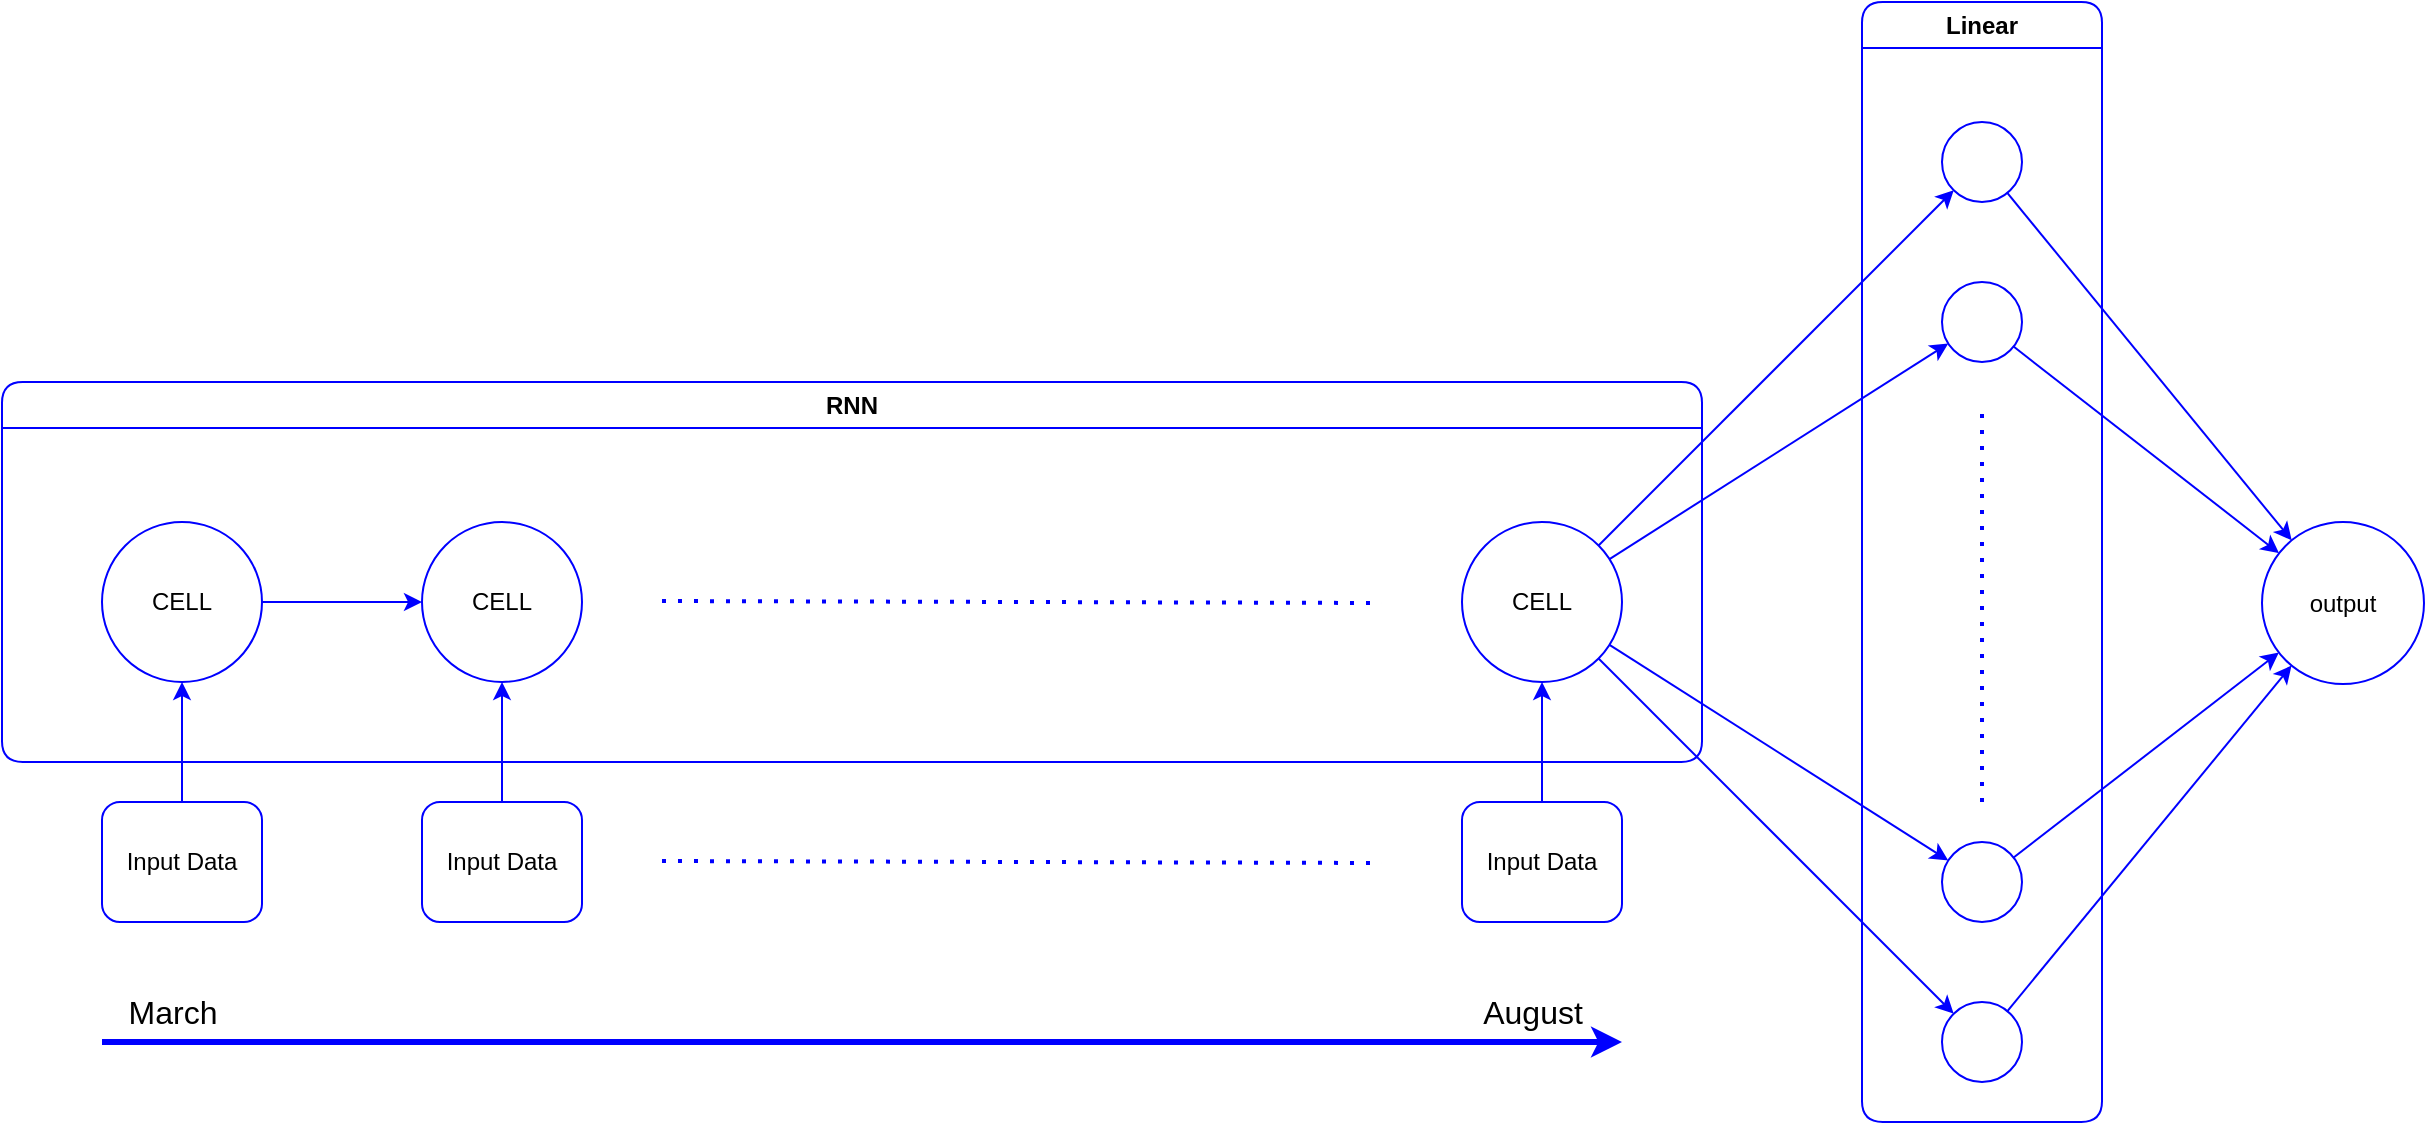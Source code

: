 <mxfile version="27.0.9" pages="4">
  <diagram name="RNN" id="Sj-AfVCmATpeN1ST9yKY">
    <mxGraphModel dx="1426" dy="875" grid="1" gridSize="10" guides="1" tooltips="1" connect="1" arrows="1" fold="1" page="1" pageScale="1" pageWidth="827" pageHeight="1169" math="0" shadow="0">
      <root>
        <mxCell id="0" />
        <mxCell id="1" parent="0" />
        <mxCell id="AekAROX9ymRsv2VLZo-F-1" value="RNN" style="swimlane;whiteSpace=wrap;html=1;labelBackgroundColor=none;rounded=1;strokeColor=#0000FF;" parent="1" vertex="1">
          <mxGeometry x="30" y="250" width="850" height="190" as="geometry" />
        </mxCell>
        <mxCell id="AekAROX9ymRsv2VLZo-F-6" value="" style="edgeStyle=orthogonalEdgeStyle;rounded=1;orthogonalLoop=1;jettySize=auto;html=1;labelBackgroundColor=none;fontColor=default;strokeColor=#0000FF;" parent="AekAROX9ymRsv2VLZo-F-1" source="AekAROX9ymRsv2VLZo-F-2" target="AekAROX9ymRsv2VLZo-F-3" edge="1">
          <mxGeometry relative="1" as="geometry" />
        </mxCell>
        <mxCell id="AekAROX9ymRsv2VLZo-F-2" value="CELL" style="ellipse;whiteSpace=wrap;html=1;labelBackgroundColor=none;rounded=1;strokeColor=#0000FF;" parent="AekAROX9ymRsv2VLZo-F-1" vertex="1">
          <mxGeometry x="50" y="70" width="80" height="80" as="geometry" />
        </mxCell>
        <mxCell id="AekAROX9ymRsv2VLZo-F-3" value="CELL" style="ellipse;whiteSpace=wrap;html=1;labelBackgroundColor=none;rounded=1;strokeColor=#0000FF;" parent="AekAROX9ymRsv2VLZo-F-1" vertex="1">
          <mxGeometry x="210" y="70" width="80" height="80" as="geometry" />
        </mxCell>
        <mxCell id="AekAROX9ymRsv2VLZo-F-7" value="" style="endArrow=none;dashed=1;html=1;dashPattern=1 3;strokeWidth=2;rounded=1;exitX=0.5;exitY=1;exitDx=0;exitDy=0;labelBackgroundColor=none;fontColor=default;strokeColor=#0000FF;" parent="AekAROX9ymRsv2VLZo-F-1" edge="1">
          <mxGeometry width="50" height="50" relative="1" as="geometry">
            <mxPoint x="330" y="109.5" as="sourcePoint" />
            <mxPoint x="690" y="110.5" as="targetPoint" />
          </mxGeometry>
        </mxCell>
        <mxCell id="AekAROX9ymRsv2VLZo-F-8" value="CELL" style="ellipse;whiteSpace=wrap;html=1;aspect=fixed;labelBackgroundColor=none;rounded=1;strokeColor=#0000FF;" parent="AekAROX9ymRsv2VLZo-F-1" vertex="1">
          <mxGeometry x="730" y="70" width="80" height="80" as="geometry" />
        </mxCell>
        <mxCell id="AekAROX9ymRsv2VLZo-F-11" value="Linear" style="swimlane;whiteSpace=wrap;html=1;labelBackgroundColor=none;rounded=1;strokeColor=#0000FF;" parent="1" vertex="1">
          <mxGeometry x="960" y="60" width="120" height="560" as="geometry" />
        </mxCell>
        <mxCell id="AekAROX9ymRsv2VLZo-F-12" value="" style="ellipse;whiteSpace=wrap;html=1;aspect=fixed;labelBackgroundColor=none;rounded=1;strokeColor=#0000FF;" parent="AekAROX9ymRsv2VLZo-F-11" vertex="1">
          <mxGeometry x="40" y="60" width="40" height="40" as="geometry" />
        </mxCell>
        <mxCell id="AekAROX9ymRsv2VLZo-F-14" value="" style="ellipse;whiteSpace=wrap;html=1;aspect=fixed;labelBackgroundColor=none;rounded=1;strokeColor=#0000FF;" parent="AekAROX9ymRsv2VLZo-F-11" vertex="1">
          <mxGeometry x="40" y="140" width="40" height="40" as="geometry" />
        </mxCell>
        <mxCell id="AekAROX9ymRsv2VLZo-F-15" value="" style="ellipse;whiteSpace=wrap;html=1;aspect=fixed;labelBackgroundColor=none;rounded=1;strokeColor=#0000FF;" parent="AekAROX9ymRsv2VLZo-F-11" vertex="1">
          <mxGeometry x="40" y="420" width="40" height="40" as="geometry" />
        </mxCell>
        <mxCell id="AekAROX9ymRsv2VLZo-F-16" value="" style="ellipse;whiteSpace=wrap;html=1;aspect=fixed;labelBackgroundColor=none;rounded=1;strokeColor=#0000FF;" parent="AekAROX9ymRsv2VLZo-F-11" vertex="1">
          <mxGeometry x="40" y="500" width="40" height="40" as="geometry" />
        </mxCell>
        <mxCell id="AekAROX9ymRsv2VLZo-F-13" value="" style="endArrow=classic;html=1;rounded=1;labelBackgroundColor=none;fontColor=default;strokeColor=#0000FF;" parent="1" source="AekAROX9ymRsv2VLZo-F-8" target="AekAROX9ymRsv2VLZo-F-12" edge="1">
          <mxGeometry width="50" height="50" relative="1" as="geometry">
            <mxPoint x="620" y="660" as="sourcePoint" />
            <mxPoint x="670" y="610" as="targetPoint" />
          </mxGeometry>
        </mxCell>
        <mxCell id="AekAROX9ymRsv2VLZo-F-17" value="" style="endArrow=classic;html=1;rounded=1;labelBackgroundColor=none;fontColor=default;strokeColor=#0000FF;" parent="1" source="AekAROX9ymRsv2VLZo-F-8" target="AekAROX9ymRsv2VLZo-F-14" edge="1">
          <mxGeometry width="50" height="50" relative="1" as="geometry">
            <mxPoint x="790" y="560" as="sourcePoint" />
            <mxPoint x="840" y="510" as="targetPoint" />
          </mxGeometry>
        </mxCell>
        <mxCell id="AekAROX9ymRsv2VLZo-F-18" value="" style="endArrow=classic;html=1;rounded=1;labelBackgroundColor=none;fontColor=default;strokeColor=#0000FF;" parent="1" source="AekAROX9ymRsv2VLZo-F-8" target="AekAROX9ymRsv2VLZo-F-15" edge="1">
          <mxGeometry width="50" height="50" relative="1" as="geometry">
            <mxPoint x="910" y="530" as="sourcePoint" />
            <mxPoint x="960" y="480" as="targetPoint" />
          </mxGeometry>
        </mxCell>
        <mxCell id="AekAROX9ymRsv2VLZo-F-19" value="" style="endArrow=classic;html=1;rounded=1;labelBackgroundColor=none;fontColor=default;strokeColor=#0000FF;" parent="1" source="AekAROX9ymRsv2VLZo-F-8" target="AekAROX9ymRsv2VLZo-F-16" edge="1">
          <mxGeometry width="50" height="50" relative="1" as="geometry">
            <mxPoint x="580" y="470" as="sourcePoint" />
            <mxPoint x="630" y="420" as="targetPoint" />
          </mxGeometry>
        </mxCell>
        <mxCell id="AekAROX9ymRsv2VLZo-F-20" value="" style="endArrow=classic;html=1;rounded=1;labelBackgroundColor=none;fontColor=default;strokeColor=#0000FF;" parent="1" source="AekAROX9ymRsv2VLZo-F-12" target="AekAROX9ymRsv2VLZo-F-30" edge="1">
          <mxGeometry width="50" height="50" relative="1" as="geometry">
            <mxPoint x="1150" y="310" as="sourcePoint" />
            <mxPoint x="1230" y="370" as="targetPoint" />
          </mxGeometry>
        </mxCell>
        <mxCell id="AekAROX9ymRsv2VLZo-F-21" value="" style="endArrow=classic;html=1;rounded=1;labelBackgroundColor=none;fontColor=default;strokeColor=#0000FF;" parent="1" source="AekAROX9ymRsv2VLZo-F-14" target="AekAROX9ymRsv2VLZo-F-30" edge="1">
          <mxGeometry width="50" height="50" relative="1" as="geometry">
            <mxPoint x="1130" y="430" as="sourcePoint" />
            <mxPoint x="1190" y="400" as="targetPoint" />
          </mxGeometry>
        </mxCell>
        <mxCell id="AekAROX9ymRsv2VLZo-F-23" value="Input Data" style="rounded=1;whiteSpace=wrap;html=1;labelBackgroundColor=none;strokeColor=#0000FF;" parent="1" vertex="1">
          <mxGeometry x="80" y="460" width="80" height="60" as="geometry" />
        </mxCell>
        <mxCell id="AekAROX9ymRsv2VLZo-F-24" value="" style="endArrow=classic;html=1;rounded=1;labelBackgroundColor=none;fontColor=default;strokeColor=#0000FF;" parent="1" source="AekAROX9ymRsv2VLZo-F-23" target="AekAROX9ymRsv2VLZo-F-2" edge="1">
          <mxGeometry width="50" height="50" relative="1" as="geometry">
            <mxPoint x="310" y="680" as="sourcePoint" />
            <mxPoint x="360" y="630" as="targetPoint" />
          </mxGeometry>
        </mxCell>
        <mxCell id="AekAROX9ymRsv2VLZo-F-25" value="Input Data" style="rounded=1;whiteSpace=wrap;html=1;labelBackgroundColor=none;strokeColor=#0000FF;" parent="1" vertex="1">
          <mxGeometry x="240" y="460" width="80" height="60" as="geometry" />
        </mxCell>
        <mxCell id="AekAROX9ymRsv2VLZo-F-26" value="" style="endArrow=none;dashed=1;html=1;dashPattern=1 3;strokeWidth=2;rounded=1;exitX=0.5;exitY=1;exitDx=0;exitDy=0;labelBackgroundColor=none;fontColor=default;strokeColor=#0000FF;" parent="1" edge="1">
          <mxGeometry width="50" height="50" relative="1" as="geometry">
            <mxPoint x="360" y="489.5" as="sourcePoint" />
            <mxPoint x="720" y="490.5" as="targetPoint" />
          </mxGeometry>
        </mxCell>
        <mxCell id="AekAROX9ymRsv2VLZo-F-27" value="Input Data" style="rounded=1;whiteSpace=wrap;html=1;labelBackgroundColor=none;strokeColor=#0000FF;" parent="1" vertex="1">
          <mxGeometry x="760" y="460" width="80" height="60" as="geometry" />
        </mxCell>
        <mxCell id="AekAROX9ymRsv2VLZo-F-28" value="" style="endArrow=classic;html=1;rounded=1;labelBackgroundColor=none;fontColor=default;strokeColor=#0000FF;" parent="1" source="AekAROX9ymRsv2VLZo-F-27" target="AekAROX9ymRsv2VLZo-F-8" edge="1">
          <mxGeometry width="50" height="50" relative="1" as="geometry">
            <mxPoint x="870" y="680" as="sourcePoint" />
            <mxPoint x="920" y="630" as="targetPoint" />
          </mxGeometry>
        </mxCell>
        <mxCell id="AekAROX9ymRsv2VLZo-F-30" value="output" style="ellipse;whiteSpace=wrap;html=1;aspect=fixed;labelBackgroundColor=none;rounded=1;strokeColor=#0000FF;" parent="1" vertex="1">
          <mxGeometry x="1160" y="320" width="81" height="81" as="geometry" />
        </mxCell>
        <mxCell id="AekAROX9ymRsv2VLZo-F-31" value="" style="endArrow=classic;html=1;rounded=1;labelBackgroundColor=none;fontColor=default;strokeColor=#0000FF;" parent="1" source="AekAROX9ymRsv2VLZo-F-15" target="AekAROX9ymRsv2VLZo-F-30" edge="1">
          <mxGeometry width="50" height="50" relative="1" as="geometry">
            <mxPoint x="1260" y="620" as="sourcePoint" />
            <mxPoint x="1310" y="570" as="targetPoint" />
          </mxGeometry>
        </mxCell>
        <mxCell id="AekAROX9ymRsv2VLZo-F-32" value="" style="endArrow=classic;html=1;rounded=1;labelBackgroundColor=none;fontColor=default;strokeColor=#0000FF;" parent="1" source="AekAROX9ymRsv2VLZo-F-16" target="AekAROX9ymRsv2VLZo-F-30" edge="1">
          <mxGeometry width="50" height="50" relative="1" as="geometry">
            <mxPoint x="1130" y="630" as="sourcePoint" />
            <mxPoint x="1180" y="580" as="targetPoint" />
          </mxGeometry>
        </mxCell>
        <mxCell id="AekAROX9ymRsv2VLZo-F-33" value="" style="endArrow=classic;html=1;rounded=1;labelBackgroundColor=none;fontColor=default;strokeColor=#0000FF;" parent="1" source="AekAROX9ymRsv2VLZo-F-25" target="AekAROX9ymRsv2VLZo-F-3" edge="1">
          <mxGeometry width="50" height="50" relative="1" as="geometry">
            <mxPoint x="580" y="470" as="sourcePoint" />
            <mxPoint x="630" y="420" as="targetPoint" />
          </mxGeometry>
        </mxCell>
        <mxCell id="AekAROX9ymRsv2VLZo-F-34" value="" style="endArrow=none;dashed=1;html=1;dashPattern=1 3;strokeWidth=2;rounded=1;labelBackgroundColor=none;fontColor=default;strokeColor=#0000FF;" parent="1" edge="1">
          <mxGeometry width="50" height="50" relative="1" as="geometry">
            <mxPoint x="1020" y="460" as="sourcePoint" />
            <mxPoint x="1020" y="260" as="targetPoint" />
          </mxGeometry>
        </mxCell>
        <mxCell id="AekAROX9ymRsv2VLZo-F-35" value="" style="endArrow=classic;html=1;rounded=1;strokeWidth=3;labelBackgroundColor=none;fontColor=default;strokeColor=#0000FF;" parent="1" edge="1">
          <mxGeometry width="50" height="50" relative="1" as="geometry">
            <mxPoint x="80" y="580" as="sourcePoint" />
            <mxPoint x="840" y="580" as="targetPoint" />
          </mxGeometry>
        </mxCell>
        <mxCell id="AekAROX9ymRsv2VLZo-F-36" value="&lt;span style=&quot;font-size: 16px;&quot;&gt;March&lt;/span&gt;" style="text;html=1;align=center;verticalAlign=middle;resizable=0;points=[];autosize=1;strokeColor=none;fillColor=none;labelBackgroundColor=none;rounded=1;" parent="1" vertex="1">
          <mxGeometry x="80" y="550" width="70" height="30" as="geometry" />
        </mxCell>
        <mxCell id="AekAROX9ymRsv2VLZo-F-37" value="&lt;font style=&quot;font-size: 16px;&quot;&gt;August&lt;/font&gt;" style="text;html=1;align=center;verticalAlign=middle;resizable=0;points=[];autosize=1;strokeColor=none;fillColor=none;labelBackgroundColor=none;rounded=1;" parent="1" vertex="1">
          <mxGeometry x="760" y="550" width="70" height="30" as="geometry" />
        </mxCell>
      </root>
    </mxGraphModel>
  </diagram>
  <diagram id="WZvgqLEtftJHLQnkqO7h" name="CNNRegressor">
    <mxGraphModel dx="1426" dy="875" grid="1" gridSize="10" guides="1" tooltips="1" connect="1" arrows="1" fold="1" page="1" pageScale="1" pageWidth="827" pageHeight="1169" math="0" shadow="0">
      <root>
        <mxCell id="0" />
        <mxCell id="1" parent="0" />
        <mxCell id="zzWfMpiT_peUd1hukxVl-1" value="CNN" style="rounded=1;whiteSpace=wrap;html=1;labelBackgroundColor=none;strokeColor=#0000FF;" parent="1" vertex="1">
          <mxGeometry x="80" y="440" width="80" height="80" as="geometry" />
        </mxCell>
        <mxCell id="zzWfMpiT_peUd1hukxVl-3" value="Input Image" style="rounded=1;whiteSpace=wrap;html=1;labelBackgroundColor=none;strokeColor=#0000FF;" parent="1" vertex="1">
          <mxGeometry x="80" y="620" width="80" height="60" as="geometry" />
        </mxCell>
        <mxCell id="zzWfMpiT_peUd1hukxVl-4" value="" style="endArrow=classic;html=1;rounded=1;labelBackgroundColor=none;fontColor=default;strokeColor=#0000FF;" parent="1" source="zzWfMpiT_peUd1hukxVl-3" target="zzWfMpiT_peUd1hukxVl-1" edge="1">
          <mxGeometry width="50" height="50" relative="1" as="geometry">
            <mxPoint x="20" y="660" as="sourcePoint" />
            <mxPoint x="70" y="610" as="targetPoint" />
          </mxGeometry>
        </mxCell>
        <mxCell id="F0kuxfTuZH73dVjG3igg-1" value="Linear" style="swimlane;whiteSpace=wrap;html=1;labelBackgroundColor=none;rounded=1;strokeColor=#0000FF;" parent="1" vertex="1">
          <mxGeometry x="290" y="200" width="120" height="560" as="geometry" />
        </mxCell>
        <mxCell id="F0kuxfTuZH73dVjG3igg-2" value="" style="ellipse;whiteSpace=wrap;html=1;aspect=fixed;labelBackgroundColor=none;rounded=1;strokeColor=#0000FF;" parent="F0kuxfTuZH73dVjG3igg-1" vertex="1">
          <mxGeometry x="40" y="60" width="40" height="40" as="geometry" />
        </mxCell>
        <mxCell id="F0kuxfTuZH73dVjG3igg-3" value="" style="ellipse;whiteSpace=wrap;html=1;aspect=fixed;labelBackgroundColor=none;rounded=1;strokeColor=#0000FF;" parent="F0kuxfTuZH73dVjG3igg-1" vertex="1">
          <mxGeometry x="40" y="140" width="40" height="40" as="geometry" />
        </mxCell>
        <mxCell id="F0kuxfTuZH73dVjG3igg-4" value="" style="ellipse;whiteSpace=wrap;html=1;aspect=fixed;labelBackgroundColor=none;rounded=1;strokeColor=#0000FF;" parent="F0kuxfTuZH73dVjG3igg-1" vertex="1">
          <mxGeometry x="40" y="420" width="40" height="40" as="geometry" />
        </mxCell>
        <mxCell id="F0kuxfTuZH73dVjG3igg-5" value="" style="ellipse;whiteSpace=wrap;html=1;aspect=fixed;labelBackgroundColor=none;rounded=1;strokeColor=#0000FF;" parent="F0kuxfTuZH73dVjG3igg-1" vertex="1">
          <mxGeometry x="40" y="500" width="40" height="40" as="geometry" />
        </mxCell>
        <mxCell id="F0kuxfTuZH73dVjG3igg-6" value="" style="endArrow=classic;html=1;rounded=1;labelBackgroundColor=none;fontColor=default;strokeColor=#0000FF;" parent="1" source="F0kuxfTuZH73dVjG3igg-2" target="F0kuxfTuZH73dVjG3igg-8" edge="1">
          <mxGeometry width="50" height="50" relative="1" as="geometry">
            <mxPoint x="480" y="450" as="sourcePoint" />
            <mxPoint x="560" y="510" as="targetPoint" />
          </mxGeometry>
        </mxCell>
        <mxCell id="F0kuxfTuZH73dVjG3igg-7" value="" style="endArrow=classic;html=1;rounded=1;labelBackgroundColor=none;fontColor=default;strokeColor=#0000FF;" parent="1" source="F0kuxfTuZH73dVjG3igg-3" target="F0kuxfTuZH73dVjG3igg-8" edge="1">
          <mxGeometry width="50" height="50" relative="1" as="geometry">
            <mxPoint x="460" y="570" as="sourcePoint" />
            <mxPoint x="520" y="540" as="targetPoint" />
          </mxGeometry>
        </mxCell>
        <mxCell id="F0kuxfTuZH73dVjG3igg-8" value="output" style="ellipse;whiteSpace=wrap;html=1;aspect=fixed;labelBackgroundColor=none;rounded=1;strokeColor=#0000FF;" parent="1" vertex="1">
          <mxGeometry x="480" y="440" width="81" height="81" as="geometry" />
        </mxCell>
        <mxCell id="F0kuxfTuZH73dVjG3igg-9" value="" style="endArrow=classic;html=1;rounded=1;labelBackgroundColor=none;fontColor=default;strokeColor=#0000FF;" parent="1" source="F0kuxfTuZH73dVjG3igg-4" target="F0kuxfTuZH73dVjG3igg-8" edge="1">
          <mxGeometry width="50" height="50" relative="1" as="geometry">
            <mxPoint x="590" y="760" as="sourcePoint" />
            <mxPoint x="640" y="710" as="targetPoint" />
          </mxGeometry>
        </mxCell>
        <mxCell id="F0kuxfTuZH73dVjG3igg-10" value="" style="endArrow=classic;html=1;rounded=1;labelBackgroundColor=none;fontColor=default;strokeColor=#0000FF;" parent="1" source="F0kuxfTuZH73dVjG3igg-5" target="F0kuxfTuZH73dVjG3igg-8" edge="1">
          <mxGeometry width="50" height="50" relative="1" as="geometry">
            <mxPoint x="460" y="770" as="sourcePoint" />
            <mxPoint x="510" y="720" as="targetPoint" />
          </mxGeometry>
        </mxCell>
        <mxCell id="F0kuxfTuZH73dVjG3igg-11" value="" style="endArrow=none;dashed=1;html=1;dashPattern=1 3;strokeWidth=2;rounded=1;labelBackgroundColor=none;fontColor=default;strokeColor=#0000FF;" parent="1" edge="1">
          <mxGeometry width="50" height="50" relative="1" as="geometry">
            <mxPoint x="350" y="600" as="sourcePoint" />
            <mxPoint x="350" y="400" as="targetPoint" />
          </mxGeometry>
        </mxCell>
        <mxCell id="F0kuxfTuZH73dVjG3igg-12" value="" style="endArrow=classic;html=1;rounded=1;labelBackgroundColor=none;fontColor=default;strokeColor=#0000FF;" parent="1" source="zzWfMpiT_peUd1hukxVl-1" target="F0kuxfTuZH73dVjG3igg-2" edge="1">
          <mxGeometry width="50" height="50" relative="1" as="geometry">
            <mxPoint x="110" y="350" as="sourcePoint" />
            <mxPoint x="160" y="300" as="targetPoint" />
          </mxGeometry>
        </mxCell>
        <mxCell id="F0kuxfTuZH73dVjG3igg-13" value="" style="endArrow=classic;html=1;rounded=1;labelBackgroundColor=none;fontColor=default;strokeColor=#0000FF;" parent="1" source="zzWfMpiT_peUd1hukxVl-1" target="F0kuxfTuZH73dVjG3igg-3" edge="1">
          <mxGeometry width="50" height="50" relative="1" as="geometry">
            <mxPoint x="120" y="360" as="sourcePoint" />
            <mxPoint x="170" y="310" as="targetPoint" />
          </mxGeometry>
        </mxCell>
        <mxCell id="F0kuxfTuZH73dVjG3igg-14" value="" style="endArrow=classic;html=1;rounded=1;labelBackgroundColor=none;fontColor=default;strokeColor=#0000FF;" parent="1" source="zzWfMpiT_peUd1hukxVl-1" target="F0kuxfTuZH73dVjG3igg-4" edge="1">
          <mxGeometry width="50" height="50" relative="1" as="geometry">
            <mxPoint x="210" y="570" as="sourcePoint" />
            <mxPoint x="260" y="520" as="targetPoint" />
          </mxGeometry>
        </mxCell>
        <mxCell id="F0kuxfTuZH73dVjG3igg-15" value="" style="endArrow=classic;html=1;rounded=1;labelBackgroundColor=none;fontColor=default;strokeColor=#0000FF;" parent="1" source="zzWfMpiT_peUd1hukxVl-1" target="F0kuxfTuZH73dVjG3igg-5" edge="1">
          <mxGeometry width="50" height="50" relative="1" as="geometry">
            <mxPoint x="190" y="630" as="sourcePoint" />
            <mxPoint x="240" y="580" as="targetPoint" />
          </mxGeometry>
        </mxCell>
      </root>
    </mxGraphModel>
  </diagram>
  <diagram name="MultiCNNGRU" id="PIVVVUb-LmMdida2YQ8e">
    <mxGraphModel dx="1426" dy="875" grid="1" gridSize="10" guides="1" tooltips="1" connect="1" arrows="1" fold="1" page="1" pageScale="1" pageWidth="827" pageHeight="1169" math="0" shadow="0">
      <root>
        <mxCell id="TR_h4j_igll_KEDJ52zW-0" />
        <mxCell id="TR_h4j_igll_KEDJ52zW-1" parent="TR_h4j_igll_KEDJ52zW-0" />
        <mxCell id="TR_h4j_igll_KEDJ52zW-2" value="RNN" style="swimlane;whiteSpace=wrap;html=1;labelBackgroundColor=none;strokeColor=#0000FF;rounded=1;" parent="TR_h4j_igll_KEDJ52zW-1" vertex="1">
          <mxGeometry x="30" y="250" width="850" height="310" as="geometry" />
        </mxCell>
        <mxCell id="TR_h4j_igll_KEDJ52zW-3" value="" style="edgeStyle=orthogonalEdgeStyle;rounded=1;orthogonalLoop=1;jettySize=auto;html=1;labelBackgroundColor=none;fontColor=default;strokeColor=#0000FF;" parent="TR_h4j_igll_KEDJ52zW-2" source="TR_h4j_igll_KEDJ52zW-4" target="TR_h4j_igll_KEDJ52zW-5" edge="1">
          <mxGeometry relative="1" as="geometry" />
        </mxCell>
        <mxCell id="TR_h4j_igll_KEDJ52zW-4" value="GRU" style="ellipse;whiteSpace=wrap;html=1;labelBackgroundColor=none;strokeColor=#0000FF;rounded=1;" parent="TR_h4j_igll_KEDJ52zW-2" vertex="1">
          <mxGeometry x="50" y="70" width="80" height="80" as="geometry" />
        </mxCell>
        <mxCell id="TR_h4j_igll_KEDJ52zW-5" value="GRU" style="ellipse;whiteSpace=wrap;html=1;labelBackgroundColor=none;strokeColor=#0000FF;rounded=1;" parent="TR_h4j_igll_KEDJ52zW-2" vertex="1">
          <mxGeometry x="210" y="70" width="80" height="80" as="geometry" />
        </mxCell>
        <mxCell id="TR_h4j_igll_KEDJ52zW-6" value="" style="endArrow=none;dashed=1;html=1;dashPattern=1 3;strokeWidth=2;rounded=1;exitX=0.5;exitY=1;exitDx=0;exitDy=0;labelBackgroundColor=none;fontColor=default;strokeColor=#0000FF;" parent="TR_h4j_igll_KEDJ52zW-2" edge="1">
          <mxGeometry width="50" height="50" relative="1" as="geometry">
            <mxPoint x="330" y="109.5" as="sourcePoint" />
            <mxPoint x="690" y="110.5" as="targetPoint" />
          </mxGeometry>
        </mxCell>
        <mxCell id="TR_h4j_igll_KEDJ52zW-7" value="GRU" style="ellipse;whiteSpace=wrap;html=1;aspect=fixed;labelBackgroundColor=none;strokeColor=#0000FF;rounded=1;" parent="TR_h4j_igll_KEDJ52zW-2" vertex="1">
          <mxGeometry x="730" y="70" width="80" height="80" as="geometry" />
        </mxCell>
        <mxCell id="tTnDnqmHSB4DEAb0oVE_-2" value="CNN" style="rounded=1;whiteSpace=wrap;html=1;labelBackgroundColor=none;strokeColor=#0000FF;" parent="TR_h4j_igll_KEDJ52zW-2" vertex="1">
          <mxGeometry x="50" y="190" width="80" height="80" as="geometry" />
        </mxCell>
        <mxCell id="tTnDnqmHSB4DEAb0oVE_-3" value="CNN" style="rounded=1;whiteSpace=wrap;html=1;labelBackgroundColor=none;strokeColor=#0000FF;" parent="TR_h4j_igll_KEDJ52zW-2" vertex="1">
          <mxGeometry x="210" y="190" width="80" height="80" as="geometry" />
        </mxCell>
        <mxCell id="tTnDnqmHSB4DEAb0oVE_-4" value="CNN" style="rounded=1;whiteSpace=wrap;html=1;labelBackgroundColor=none;strokeColor=#0000FF;" parent="TR_h4j_igll_KEDJ52zW-2" vertex="1">
          <mxGeometry x="730" y="190" width="80" height="80" as="geometry" />
        </mxCell>
        <mxCell id="tTnDnqmHSB4DEAb0oVE_-8" value="" style="endArrow=classic;html=1;rounded=1;labelBackgroundColor=none;fontColor=default;strokeColor=#0000FF;" parent="TR_h4j_igll_KEDJ52zW-2" source="tTnDnqmHSB4DEAb0oVE_-2" target="TR_h4j_igll_KEDJ52zW-4" edge="1">
          <mxGeometry width="50" height="50" relative="1" as="geometry">
            <mxPoint x="370" y="400" as="sourcePoint" />
            <mxPoint x="420" y="350" as="targetPoint" />
          </mxGeometry>
        </mxCell>
        <mxCell id="tTnDnqmHSB4DEAb0oVE_-9" value="" style="endArrow=classic;html=1;rounded=1;labelBackgroundColor=none;fontColor=default;strokeColor=#0000FF;" parent="TR_h4j_igll_KEDJ52zW-2" source="tTnDnqmHSB4DEAb0oVE_-3" target="TR_h4j_igll_KEDJ52zW-5" edge="1">
          <mxGeometry width="50" height="50" relative="1" as="geometry">
            <mxPoint x="510" y="270" as="sourcePoint" />
            <mxPoint x="560" y="220" as="targetPoint" />
          </mxGeometry>
        </mxCell>
        <mxCell id="tTnDnqmHSB4DEAb0oVE_-10" value="" style="endArrow=classic;html=1;rounded=1;labelBackgroundColor=none;fontColor=default;strokeColor=#0000FF;" parent="TR_h4j_igll_KEDJ52zW-2" source="tTnDnqmHSB4DEAb0oVE_-4" target="TR_h4j_igll_KEDJ52zW-7" edge="1">
          <mxGeometry width="50" height="50" relative="1" as="geometry">
            <mxPoint x="490" y="280" as="sourcePoint" />
            <mxPoint x="540" y="230" as="targetPoint" />
          </mxGeometry>
        </mxCell>
        <mxCell id="tTnDnqmHSB4DEAb0oVE_-13" value="" style="endArrow=none;dashed=1;html=1;dashPattern=1 3;strokeWidth=2;rounded=1;exitX=0.5;exitY=1;exitDx=0;exitDy=0;labelBackgroundColor=none;fontColor=default;strokeColor=#0000FF;" parent="TR_h4j_igll_KEDJ52zW-2" edge="1">
          <mxGeometry width="50" height="50" relative="1" as="geometry">
            <mxPoint x="330" y="229.5" as="sourcePoint" />
            <mxPoint x="690" y="230.5" as="targetPoint" />
          </mxGeometry>
        </mxCell>
        <mxCell id="TR_h4j_igll_KEDJ52zW-8" value="Linear" style="swimlane;whiteSpace=wrap;html=1;labelBackgroundColor=none;strokeColor=#0000FF;rounded=1;" parent="TR_h4j_igll_KEDJ52zW-1" vertex="1">
          <mxGeometry x="960" y="60" width="120" height="560" as="geometry" />
        </mxCell>
        <mxCell id="TR_h4j_igll_KEDJ52zW-9" value="" style="ellipse;whiteSpace=wrap;html=1;aspect=fixed;labelBackgroundColor=none;strokeColor=#0000FF;rounded=1;" parent="TR_h4j_igll_KEDJ52zW-8" vertex="1">
          <mxGeometry x="40" y="60" width="40" height="40" as="geometry" />
        </mxCell>
        <mxCell id="TR_h4j_igll_KEDJ52zW-10" value="" style="ellipse;whiteSpace=wrap;html=1;aspect=fixed;labelBackgroundColor=none;strokeColor=#0000FF;rounded=1;" parent="TR_h4j_igll_KEDJ52zW-8" vertex="1">
          <mxGeometry x="40" y="140" width="40" height="40" as="geometry" />
        </mxCell>
        <mxCell id="TR_h4j_igll_KEDJ52zW-11" value="" style="ellipse;whiteSpace=wrap;html=1;aspect=fixed;labelBackgroundColor=none;strokeColor=#0000FF;rounded=1;" parent="TR_h4j_igll_KEDJ52zW-8" vertex="1">
          <mxGeometry x="40" y="420" width="40" height="40" as="geometry" />
        </mxCell>
        <mxCell id="TR_h4j_igll_KEDJ52zW-12" value="" style="ellipse;whiteSpace=wrap;html=1;aspect=fixed;labelBackgroundColor=none;strokeColor=#0000FF;rounded=1;" parent="TR_h4j_igll_KEDJ52zW-8" vertex="1">
          <mxGeometry x="40" y="500" width="40" height="40" as="geometry" />
        </mxCell>
        <mxCell id="TR_h4j_igll_KEDJ52zW-13" value="" style="endArrow=classic;html=1;rounded=1;labelBackgroundColor=none;fontColor=default;strokeColor=#0000FF;" parent="TR_h4j_igll_KEDJ52zW-1" source="TR_h4j_igll_KEDJ52zW-7" target="TR_h4j_igll_KEDJ52zW-9" edge="1">
          <mxGeometry width="50" height="50" relative="1" as="geometry">
            <mxPoint x="620" y="660" as="sourcePoint" />
            <mxPoint x="670" y="610" as="targetPoint" />
          </mxGeometry>
        </mxCell>
        <mxCell id="TR_h4j_igll_KEDJ52zW-14" value="" style="endArrow=classic;html=1;rounded=1;labelBackgroundColor=none;fontColor=default;strokeColor=#0000FF;" parent="TR_h4j_igll_KEDJ52zW-1" source="TR_h4j_igll_KEDJ52zW-7" target="TR_h4j_igll_KEDJ52zW-10" edge="1">
          <mxGeometry width="50" height="50" relative="1" as="geometry">
            <mxPoint x="790" y="560" as="sourcePoint" />
            <mxPoint x="840" y="510" as="targetPoint" />
          </mxGeometry>
        </mxCell>
        <mxCell id="TR_h4j_igll_KEDJ52zW-15" value="" style="endArrow=classic;html=1;rounded=1;labelBackgroundColor=none;fontColor=default;strokeColor=#0000FF;" parent="TR_h4j_igll_KEDJ52zW-1" source="TR_h4j_igll_KEDJ52zW-7" target="TR_h4j_igll_KEDJ52zW-11" edge="1">
          <mxGeometry width="50" height="50" relative="1" as="geometry">
            <mxPoint x="910" y="530" as="sourcePoint" />
            <mxPoint x="960" y="480" as="targetPoint" />
          </mxGeometry>
        </mxCell>
        <mxCell id="TR_h4j_igll_KEDJ52zW-16" value="" style="endArrow=classic;html=1;rounded=1;labelBackgroundColor=none;fontColor=default;strokeColor=#0000FF;" parent="TR_h4j_igll_KEDJ52zW-1" source="TR_h4j_igll_KEDJ52zW-7" target="TR_h4j_igll_KEDJ52zW-12" edge="1">
          <mxGeometry width="50" height="50" relative="1" as="geometry">
            <mxPoint x="580" y="470" as="sourcePoint" />
            <mxPoint x="630" y="420" as="targetPoint" />
          </mxGeometry>
        </mxCell>
        <mxCell id="TR_h4j_igll_KEDJ52zW-17" value="" style="endArrow=classic;html=1;rounded=1;labelBackgroundColor=none;fontColor=default;strokeColor=#0000FF;" parent="TR_h4j_igll_KEDJ52zW-1" source="TR_h4j_igll_KEDJ52zW-9" target="TR_h4j_igll_KEDJ52zW-25" edge="1">
          <mxGeometry width="50" height="50" relative="1" as="geometry">
            <mxPoint x="1150" y="310" as="sourcePoint" />
            <mxPoint x="1230" y="370" as="targetPoint" />
          </mxGeometry>
        </mxCell>
        <mxCell id="TR_h4j_igll_KEDJ52zW-18" value="" style="endArrow=classic;html=1;rounded=1;labelBackgroundColor=none;fontColor=default;strokeColor=#0000FF;" parent="TR_h4j_igll_KEDJ52zW-1" source="TR_h4j_igll_KEDJ52zW-10" target="TR_h4j_igll_KEDJ52zW-25" edge="1">
          <mxGeometry width="50" height="50" relative="1" as="geometry">
            <mxPoint x="1130" y="430" as="sourcePoint" />
            <mxPoint x="1190" y="400" as="targetPoint" />
          </mxGeometry>
        </mxCell>
        <mxCell id="TR_h4j_igll_KEDJ52zW-19" value="Input Image" style="rounded=1;whiteSpace=wrap;html=1;labelBackgroundColor=none;strokeColor=#0000FF;" parent="TR_h4j_igll_KEDJ52zW-1" vertex="1">
          <mxGeometry x="80" y="580" width="80" height="60" as="geometry" />
        </mxCell>
        <mxCell id="TR_h4j_igll_KEDJ52zW-21" value="Input Image" style="rounded=1;whiteSpace=wrap;html=1;labelBackgroundColor=none;strokeColor=#0000FF;" parent="TR_h4j_igll_KEDJ52zW-1" vertex="1">
          <mxGeometry x="240" y="580" width="80" height="60" as="geometry" />
        </mxCell>
        <mxCell id="TR_h4j_igll_KEDJ52zW-22" value="" style="endArrow=none;dashed=1;html=1;dashPattern=1 3;strokeWidth=2;rounded=1;exitX=0.5;exitY=1;exitDx=0;exitDy=0;labelBackgroundColor=none;fontColor=default;strokeColor=#0000FF;" parent="TR_h4j_igll_KEDJ52zW-1" edge="1">
          <mxGeometry width="50" height="50" relative="1" as="geometry">
            <mxPoint x="360" y="609.5" as="sourcePoint" />
            <mxPoint x="720" y="610.5" as="targetPoint" />
          </mxGeometry>
        </mxCell>
        <mxCell id="TR_h4j_igll_KEDJ52zW-23" value="Input Image" style="rounded=1;whiteSpace=wrap;html=1;labelBackgroundColor=none;strokeColor=#0000FF;" parent="TR_h4j_igll_KEDJ52zW-1" vertex="1">
          <mxGeometry x="760" y="580" width="80" height="60" as="geometry" />
        </mxCell>
        <mxCell id="TR_h4j_igll_KEDJ52zW-25" value="output" style="ellipse;whiteSpace=wrap;html=1;aspect=fixed;labelBackgroundColor=none;strokeColor=#0000FF;rounded=1;" parent="TR_h4j_igll_KEDJ52zW-1" vertex="1">
          <mxGeometry x="1160" y="320" width="81" height="81" as="geometry" />
        </mxCell>
        <mxCell id="TR_h4j_igll_KEDJ52zW-26" value="" style="endArrow=classic;html=1;rounded=1;labelBackgroundColor=none;fontColor=default;strokeColor=#0000FF;" parent="TR_h4j_igll_KEDJ52zW-1" source="TR_h4j_igll_KEDJ52zW-11" target="TR_h4j_igll_KEDJ52zW-25" edge="1">
          <mxGeometry width="50" height="50" relative="1" as="geometry">
            <mxPoint x="1260" y="620" as="sourcePoint" />
            <mxPoint x="1310" y="570" as="targetPoint" />
          </mxGeometry>
        </mxCell>
        <mxCell id="TR_h4j_igll_KEDJ52zW-27" value="" style="endArrow=classic;html=1;rounded=1;labelBackgroundColor=none;fontColor=default;strokeColor=#0000FF;" parent="TR_h4j_igll_KEDJ52zW-1" source="TR_h4j_igll_KEDJ52zW-12" target="TR_h4j_igll_KEDJ52zW-25" edge="1">
          <mxGeometry width="50" height="50" relative="1" as="geometry">
            <mxPoint x="1130" y="630" as="sourcePoint" />
            <mxPoint x="1180" y="580" as="targetPoint" />
          </mxGeometry>
        </mxCell>
        <mxCell id="TR_h4j_igll_KEDJ52zW-29" value="" style="endArrow=none;dashed=1;html=1;dashPattern=1 3;strokeWidth=2;rounded=1;labelBackgroundColor=none;fontColor=default;strokeColor=#0000FF;" parent="TR_h4j_igll_KEDJ52zW-1" edge="1">
          <mxGeometry width="50" height="50" relative="1" as="geometry">
            <mxPoint x="1020" y="460" as="sourcePoint" />
            <mxPoint x="1020" y="260" as="targetPoint" />
          </mxGeometry>
        </mxCell>
        <mxCell id="TR_h4j_igll_KEDJ52zW-30" value="" style="endArrow=classic;html=1;rounded=1;strokeWidth=3;labelBackgroundColor=none;fontColor=default;strokeColor=#0000FF;" parent="TR_h4j_igll_KEDJ52zW-1" edge="1">
          <mxGeometry width="50" height="50" relative="1" as="geometry">
            <mxPoint x="80" y="700" as="sourcePoint" />
            <mxPoint x="840" y="700" as="targetPoint" />
          </mxGeometry>
        </mxCell>
        <mxCell id="TR_h4j_igll_KEDJ52zW-31" value="&lt;font style=&quot;font-size: 16px;&quot;&gt;March&lt;/font&gt;" style="text;html=1;align=center;verticalAlign=middle;resizable=0;points=[];autosize=1;strokeColor=none;fillColor=none;labelBackgroundColor=none;rounded=1;" parent="TR_h4j_igll_KEDJ52zW-1" vertex="1">
          <mxGeometry x="80" y="670" width="70" height="30" as="geometry" />
        </mxCell>
        <mxCell id="TR_h4j_igll_KEDJ52zW-32" value="&lt;font style=&quot;font-size: 16px;&quot;&gt;August&lt;/font&gt;" style="text;html=1;align=center;verticalAlign=middle;resizable=0;points=[];autosize=1;strokeColor=none;fillColor=none;labelBackgroundColor=none;rounded=1;" parent="TR_h4j_igll_KEDJ52zW-1" vertex="1">
          <mxGeometry x="760" y="670" width="70" height="30" as="geometry" />
        </mxCell>
        <mxCell id="tTnDnqmHSB4DEAb0oVE_-5" value="" style="endArrow=classic;html=1;rounded=1;labelBackgroundColor=none;fontColor=default;strokeColor=#0000FF;" parent="TR_h4j_igll_KEDJ52zW-1" source="TR_h4j_igll_KEDJ52zW-19" target="tTnDnqmHSB4DEAb0oVE_-2" edge="1">
          <mxGeometry width="50" height="50" relative="1" as="geometry">
            <mxPoint x="20" y="660" as="sourcePoint" />
            <mxPoint x="70" y="610" as="targetPoint" />
          </mxGeometry>
        </mxCell>
        <mxCell id="tTnDnqmHSB4DEAb0oVE_-6" value="" style="endArrow=classic;html=1;rounded=1;labelBackgroundColor=none;fontColor=default;strokeColor=#0000FF;" parent="TR_h4j_igll_KEDJ52zW-1" source="TR_h4j_igll_KEDJ52zW-21" target="tTnDnqmHSB4DEAb0oVE_-3" edge="1">
          <mxGeometry width="50" height="50" relative="1" as="geometry">
            <mxPoint x="300" y="900" as="sourcePoint" />
            <mxPoint x="350" y="850" as="targetPoint" />
          </mxGeometry>
        </mxCell>
        <mxCell id="tTnDnqmHSB4DEAb0oVE_-7" value="" style="endArrow=classic;html=1;rounded=1;labelBackgroundColor=none;fontColor=default;strokeColor=#0000FF;" parent="TR_h4j_igll_KEDJ52zW-1" source="TR_h4j_igll_KEDJ52zW-23" target="tTnDnqmHSB4DEAb0oVE_-4" edge="1">
          <mxGeometry width="50" height="50" relative="1" as="geometry">
            <mxPoint x="600" y="840" as="sourcePoint" />
            <mxPoint x="650" y="790" as="targetPoint" />
          </mxGeometry>
        </mxCell>
      </root>
    </mxGraphModel>
  </diagram>
  <diagram name="MultiModal" id="rms-AX0IhPHDSO0VPLuI">
    <mxGraphModel dx="1426" dy="875" grid="1" gridSize="10" guides="1" tooltips="1" connect="1" arrows="1" fold="1" page="1" pageScale="1" pageWidth="827" pageHeight="1169" math="0" shadow="0">
      <root>
        <mxCell id="VSYe6JShFSjt_LBTZ5Zj-0" />
        <mxCell id="VSYe6JShFSjt_LBTZ5Zj-1" parent="VSYe6JShFSjt_LBTZ5Zj-0" />
        <mxCell id="a_Je7ZeLh06Acm6Z6uNy-0" value="RNN" style="swimlane;whiteSpace=wrap;html=1;labelBackgroundColor=none;strokeColor=#0000FF;rounded=1;" parent="VSYe6JShFSjt_LBTZ5Zj-1" vertex="1">
          <mxGeometry x="120" y="950" width="850" height="310" as="geometry" />
        </mxCell>
        <mxCell id="a_Je7ZeLh06Acm6Z6uNy-1" value="" style="edgeStyle=orthogonalEdgeStyle;rounded=1;orthogonalLoop=1;jettySize=auto;html=1;labelBackgroundColor=none;fontColor=default;strokeColor=#0000FF;" parent="a_Je7ZeLh06Acm6Z6uNy-0" source="a_Je7ZeLh06Acm6Z6uNy-2" target="a_Je7ZeLh06Acm6Z6uNy-3" edge="1">
          <mxGeometry relative="1" as="geometry" />
        </mxCell>
        <mxCell id="a_Je7ZeLh06Acm6Z6uNy-2" value="GRU" style="ellipse;whiteSpace=wrap;html=1;labelBackgroundColor=none;strokeColor=#0000FF;rounded=1;" parent="a_Je7ZeLh06Acm6Z6uNy-0" vertex="1">
          <mxGeometry x="50" y="70" width="80" height="80" as="geometry" />
        </mxCell>
        <mxCell id="a_Je7ZeLh06Acm6Z6uNy-3" value="GRU" style="ellipse;whiteSpace=wrap;html=1;labelBackgroundColor=none;strokeColor=#0000FF;rounded=1;" parent="a_Je7ZeLh06Acm6Z6uNy-0" vertex="1">
          <mxGeometry x="210" y="70" width="80" height="80" as="geometry" />
        </mxCell>
        <mxCell id="a_Je7ZeLh06Acm6Z6uNy-4" value="" style="endArrow=none;dashed=1;html=1;dashPattern=1 3;strokeWidth=2;rounded=1;exitX=0.5;exitY=1;exitDx=0;exitDy=0;labelBackgroundColor=none;fontColor=default;strokeColor=#0000FF;" parent="a_Je7ZeLh06Acm6Z6uNy-0" edge="1">
          <mxGeometry width="50" height="50" relative="1" as="geometry">
            <mxPoint x="330" y="109.5" as="sourcePoint" />
            <mxPoint x="690" y="110.5" as="targetPoint" />
          </mxGeometry>
        </mxCell>
        <mxCell id="a_Je7ZeLh06Acm6Z6uNy-5" value="GRU" style="ellipse;whiteSpace=wrap;html=1;aspect=fixed;labelBackgroundColor=none;strokeColor=#0000FF;rounded=1;" parent="a_Je7ZeLh06Acm6Z6uNy-0" vertex="1">
          <mxGeometry x="730" y="70" width="80" height="80" as="geometry" />
        </mxCell>
        <mxCell id="s4TQmc01jS7_WHApl-px-28" value="concate" style="rounded=1;whiteSpace=wrap;html=1;labelBackgroundColor=none;strokeColor=#0000FF;" parent="a_Je7ZeLh06Acm6Z6uNy-0" vertex="1">
          <mxGeometry x="50" y="200" width="80" height="60" as="geometry" />
        </mxCell>
        <mxCell id="s4TQmc01jS7_WHApl-px-29" value="concate" style="rounded=1;whiteSpace=wrap;html=1;labelBackgroundColor=none;strokeColor=#0000FF;" parent="a_Je7ZeLh06Acm6Z6uNy-0" vertex="1">
          <mxGeometry x="210" y="200" width="80" height="60" as="geometry" />
        </mxCell>
        <mxCell id="s4TQmc01jS7_WHApl-px-30" value="concate" style="rounded=1;whiteSpace=wrap;html=1;labelBackgroundColor=none;strokeColor=#0000FF;" parent="a_Je7ZeLh06Acm6Z6uNy-0" vertex="1">
          <mxGeometry x="730" y="200" width="80" height="60" as="geometry" />
        </mxCell>
        <mxCell id="vNY7qpKXiFx5lgG7tEEq-4" value="" style="endArrow=classic;html=1;rounded=1;labelBackgroundColor=none;fontColor=default;strokeColor=#0000FF;" parent="a_Je7ZeLh06Acm6Z6uNy-0" source="s4TQmc01jS7_WHApl-px-30" target="a_Je7ZeLh06Acm6Z6uNy-5" edge="1">
          <mxGeometry width="50" height="50" relative="1" as="geometry">
            <mxPoint x="680" y="250" as="sourcePoint" />
            <mxPoint x="680" y="150" as="targetPoint" />
          </mxGeometry>
        </mxCell>
        <mxCell id="vNY7qpKXiFx5lgG7tEEq-5" value="" style="endArrow=classic;html=1;rounded=1;labelBackgroundColor=none;fontColor=default;strokeColor=#0000FF;" parent="a_Je7ZeLh06Acm6Z6uNy-0" source="s4TQmc01jS7_WHApl-px-29" target="a_Je7ZeLh06Acm6Z6uNy-3" edge="1">
          <mxGeometry width="50" height="50" relative="1" as="geometry">
            <mxPoint x="450" y="350" as="sourcePoint" />
            <mxPoint x="450" y="250" as="targetPoint" />
          </mxGeometry>
        </mxCell>
        <mxCell id="vNY7qpKXiFx5lgG7tEEq-6" value="" style="endArrow=classic;html=1;rounded=1;labelBackgroundColor=none;fontColor=default;strokeColor=#0000FF;" parent="a_Je7ZeLh06Acm6Z6uNy-0" source="s4TQmc01jS7_WHApl-px-28" target="a_Je7ZeLh06Acm6Z6uNy-2" edge="1">
          <mxGeometry width="50" height="50" relative="1" as="geometry">
            <mxPoint x="220" y="340" as="sourcePoint" />
            <mxPoint x="220" y="240" as="targetPoint" />
          </mxGeometry>
        </mxCell>
        <mxCell id="a_Je7ZeLh06Acm6Z6uNy-13" value="Linear" style="swimlane;whiteSpace=wrap;html=1;labelBackgroundColor=none;strokeColor=#0000FF;rounded=1;" parent="VSYe6JShFSjt_LBTZ5Zj-1" vertex="1">
          <mxGeometry x="1050" y="760" width="120" height="560" as="geometry" />
        </mxCell>
        <mxCell id="a_Je7ZeLh06Acm6Z6uNy-14" value="" style="ellipse;whiteSpace=wrap;html=1;aspect=fixed;labelBackgroundColor=none;strokeColor=#0000FF;rounded=1;" parent="a_Je7ZeLh06Acm6Z6uNy-13" vertex="1">
          <mxGeometry x="40" y="60" width="40" height="40" as="geometry" />
        </mxCell>
        <mxCell id="a_Je7ZeLh06Acm6Z6uNy-15" value="" style="ellipse;whiteSpace=wrap;html=1;aspect=fixed;labelBackgroundColor=none;strokeColor=#0000FF;rounded=1;" parent="a_Je7ZeLh06Acm6Z6uNy-13" vertex="1">
          <mxGeometry x="40" y="140" width="40" height="40" as="geometry" />
        </mxCell>
        <mxCell id="a_Je7ZeLh06Acm6Z6uNy-16" value="" style="ellipse;whiteSpace=wrap;html=1;aspect=fixed;labelBackgroundColor=none;strokeColor=#0000FF;rounded=1;" parent="a_Je7ZeLh06Acm6Z6uNy-13" vertex="1">
          <mxGeometry x="40" y="420" width="40" height="40" as="geometry" />
        </mxCell>
        <mxCell id="a_Je7ZeLh06Acm6Z6uNy-17" value="" style="ellipse;whiteSpace=wrap;html=1;aspect=fixed;labelBackgroundColor=none;strokeColor=#0000FF;rounded=1;" parent="a_Je7ZeLh06Acm6Z6uNy-13" vertex="1">
          <mxGeometry x="40" y="500" width="40" height="40" as="geometry" />
        </mxCell>
        <mxCell id="a_Je7ZeLh06Acm6Z6uNy-18" value="" style="endArrow=classic;html=1;rounded=1;labelBackgroundColor=none;fontColor=default;strokeColor=#0000FF;" parent="VSYe6JShFSjt_LBTZ5Zj-1" source="a_Je7ZeLh06Acm6Z6uNy-5" target="a_Je7ZeLh06Acm6Z6uNy-14" edge="1">
          <mxGeometry width="50" height="50" relative="1" as="geometry">
            <mxPoint x="710" y="1360" as="sourcePoint" />
            <mxPoint x="760" y="1310" as="targetPoint" />
          </mxGeometry>
        </mxCell>
        <mxCell id="a_Je7ZeLh06Acm6Z6uNy-19" value="" style="endArrow=classic;html=1;rounded=1;labelBackgroundColor=none;fontColor=default;strokeColor=#0000FF;" parent="VSYe6JShFSjt_LBTZ5Zj-1" source="a_Je7ZeLh06Acm6Z6uNy-5" target="a_Je7ZeLh06Acm6Z6uNy-15" edge="1">
          <mxGeometry width="50" height="50" relative="1" as="geometry">
            <mxPoint x="880" y="1260" as="sourcePoint" />
            <mxPoint x="930" y="1210" as="targetPoint" />
          </mxGeometry>
        </mxCell>
        <mxCell id="a_Je7ZeLh06Acm6Z6uNy-20" value="" style="endArrow=classic;html=1;rounded=1;labelBackgroundColor=none;fontColor=default;strokeColor=#0000FF;" parent="VSYe6JShFSjt_LBTZ5Zj-1" source="a_Je7ZeLh06Acm6Z6uNy-5" target="a_Je7ZeLh06Acm6Z6uNy-16" edge="1">
          <mxGeometry width="50" height="50" relative="1" as="geometry">
            <mxPoint x="1000" y="1230" as="sourcePoint" />
            <mxPoint x="1050" y="1180" as="targetPoint" />
          </mxGeometry>
        </mxCell>
        <mxCell id="a_Je7ZeLh06Acm6Z6uNy-21" value="" style="endArrow=classic;html=1;rounded=1;labelBackgroundColor=none;fontColor=default;strokeColor=#0000FF;" parent="VSYe6JShFSjt_LBTZ5Zj-1" source="a_Je7ZeLh06Acm6Z6uNy-5" target="a_Je7ZeLh06Acm6Z6uNy-17" edge="1">
          <mxGeometry width="50" height="50" relative="1" as="geometry">
            <mxPoint x="670" y="1170" as="sourcePoint" />
            <mxPoint x="720" y="1120" as="targetPoint" />
          </mxGeometry>
        </mxCell>
        <mxCell id="a_Je7ZeLh06Acm6Z6uNy-22" value="" style="endArrow=classic;html=1;rounded=1;labelBackgroundColor=none;fontColor=default;strokeColor=#0000FF;" parent="VSYe6JShFSjt_LBTZ5Zj-1" source="a_Je7ZeLh06Acm6Z6uNy-14" target="a_Je7ZeLh06Acm6Z6uNy-28" edge="1">
          <mxGeometry width="50" height="50" relative="1" as="geometry">
            <mxPoint x="1240" y="1010" as="sourcePoint" />
            <mxPoint x="1320" y="1070" as="targetPoint" />
          </mxGeometry>
        </mxCell>
        <mxCell id="a_Je7ZeLh06Acm6Z6uNy-23" value="" style="endArrow=classic;html=1;rounded=1;labelBackgroundColor=none;fontColor=default;strokeColor=#0000FF;" parent="VSYe6JShFSjt_LBTZ5Zj-1" source="a_Je7ZeLh06Acm6Z6uNy-15" target="a_Je7ZeLh06Acm6Z6uNy-28" edge="1">
          <mxGeometry width="50" height="50" relative="1" as="geometry">
            <mxPoint x="1220" y="1130" as="sourcePoint" />
            <mxPoint x="1280" y="1100" as="targetPoint" />
          </mxGeometry>
        </mxCell>
        <mxCell id="a_Je7ZeLh06Acm6Z6uNy-28" value="output" style="ellipse;whiteSpace=wrap;html=1;aspect=fixed;labelBackgroundColor=none;strokeColor=#0000FF;rounded=1;" parent="VSYe6JShFSjt_LBTZ5Zj-1" vertex="1">
          <mxGeometry x="1250" y="1020" width="81" height="81" as="geometry" />
        </mxCell>
        <mxCell id="a_Je7ZeLh06Acm6Z6uNy-29" value="" style="endArrow=classic;html=1;rounded=1;labelBackgroundColor=none;fontColor=default;strokeColor=#0000FF;" parent="VSYe6JShFSjt_LBTZ5Zj-1" source="a_Je7ZeLh06Acm6Z6uNy-16" target="a_Je7ZeLh06Acm6Z6uNy-28" edge="1">
          <mxGeometry width="50" height="50" relative="1" as="geometry">
            <mxPoint x="1350" y="1320" as="sourcePoint" />
            <mxPoint x="1400" y="1270" as="targetPoint" />
          </mxGeometry>
        </mxCell>
        <mxCell id="a_Je7ZeLh06Acm6Z6uNy-30" value="" style="endArrow=classic;html=1;rounded=1;labelBackgroundColor=none;fontColor=default;strokeColor=#0000FF;" parent="VSYe6JShFSjt_LBTZ5Zj-1" source="a_Je7ZeLh06Acm6Z6uNy-17" target="a_Je7ZeLh06Acm6Z6uNy-28" edge="1">
          <mxGeometry width="50" height="50" relative="1" as="geometry">
            <mxPoint x="1220" y="1330" as="sourcePoint" />
            <mxPoint x="1270" y="1280" as="targetPoint" />
          </mxGeometry>
        </mxCell>
        <mxCell id="a_Je7ZeLh06Acm6Z6uNy-31" value="" style="endArrow=none;dashed=1;html=1;dashPattern=1 3;strokeWidth=2;rounded=1;labelBackgroundColor=none;fontColor=default;strokeColor=#0000FF;" parent="VSYe6JShFSjt_LBTZ5Zj-1" edge="1">
          <mxGeometry width="50" height="50" relative="1" as="geometry">
            <mxPoint x="1110" y="1160" as="sourcePoint" />
            <mxPoint x="1110" y="960" as="targetPoint" />
          </mxGeometry>
        </mxCell>
        <mxCell id="a_Je7ZeLh06Acm6Z6uNy-6" value="CNN" style="rounded=1;whiteSpace=wrap;html=1;labelBackgroundColor=none;strokeColor=#0000FF;" parent="VSYe6JShFSjt_LBTZ5Zj-1" vertex="1">
          <mxGeometry x="170" y="1280" width="80" height="80" as="geometry" />
        </mxCell>
        <mxCell id="a_Je7ZeLh06Acm6Z6uNy-7" value="CNN" style="rounded=1;whiteSpace=wrap;html=1;labelBackgroundColor=none;strokeColor=#0000FF;" parent="VSYe6JShFSjt_LBTZ5Zj-1" vertex="1">
          <mxGeometry x="330" y="1280" width="80" height="80" as="geometry" />
        </mxCell>
        <mxCell id="a_Je7ZeLh06Acm6Z6uNy-8" value="CNN" style="rounded=1;whiteSpace=wrap;html=1;labelBackgroundColor=none;strokeColor=#0000FF;" parent="VSYe6JShFSjt_LBTZ5Zj-1" vertex="1">
          <mxGeometry x="850" y="1280" width="80" height="80" as="geometry" />
        </mxCell>
        <mxCell id="a_Je7ZeLh06Acm6Z6uNy-12" value="" style="endArrow=none;dashed=1;html=1;dashPattern=1 3;strokeWidth=2;rounded=1;exitX=0.5;exitY=1;exitDx=0;exitDy=0;labelBackgroundColor=none;fontColor=default;strokeColor=#0000FF;" parent="VSYe6JShFSjt_LBTZ5Zj-1" edge="1">
          <mxGeometry width="50" height="50" relative="1" as="geometry">
            <mxPoint x="450" y="1319.5" as="sourcePoint" />
            <mxPoint x="810" y="1320.5" as="targetPoint" />
          </mxGeometry>
        </mxCell>
        <mxCell id="a_Je7ZeLh06Acm6Z6uNy-9" value="" style="endArrow=classic;html=1;rounded=1;labelBackgroundColor=none;fontColor=default;strokeColor=#0000FF;" parent="VSYe6JShFSjt_LBTZ5Zj-1" source="a_Je7ZeLh06Acm6Z6uNy-6" target="s4TQmc01jS7_WHApl-px-28" edge="1">
          <mxGeometry width="50" height="50" relative="1" as="geometry">
            <mxPoint x="490" y="1350" as="sourcePoint" />
            <mxPoint x="210" y="1220" as="targetPoint" />
          </mxGeometry>
        </mxCell>
        <mxCell id="a_Je7ZeLh06Acm6Z6uNy-24" value="Input Image" style="rounded=1;whiteSpace=wrap;html=1;labelBackgroundColor=none;strokeColor=#0000FF;" parent="VSYe6JShFSjt_LBTZ5Zj-1" vertex="1">
          <mxGeometry x="170" y="1400" width="80" height="60" as="geometry" />
        </mxCell>
        <mxCell id="a_Je7ZeLh06Acm6Z6uNy-10" value="" style="endArrow=classic;html=1;rounded=1;labelBackgroundColor=none;fontColor=default;strokeColor=#0000FF;" parent="VSYe6JShFSjt_LBTZ5Zj-1" source="a_Je7ZeLh06Acm6Z6uNy-7" target="s4TQmc01jS7_WHApl-px-29" edge="1">
          <mxGeometry width="50" height="50" relative="1" as="geometry">
            <mxPoint x="630" y="1220" as="sourcePoint" />
            <mxPoint x="370" y="1220" as="targetPoint" />
          </mxGeometry>
        </mxCell>
        <mxCell id="a_Je7ZeLh06Acm6Z6uNy-25" value="Input Image" style="rounded=1;whiteSpace=wrap;html=1;labelBackgroundColor=none;strokeColor=#0000FF;" parent="VSYe6JShFSjt_LBTZ5Zj-1" vertex="1">
          <mxGeometry x="330" y="1400" width="80" height="60" as="geometry" />
        </mxCell>
        <mxCell id="a_Je7ZeLh06Acm6Z6uNy-11" value="" style="endArrow=classic;html=1;rounded=1;labelBackgroundColor=none;fontColor=default;strokeColor=#0000FF;" parent="VSYe6JShFSjt_LBTZ5Zj-1" source="a_Je7ZeLh06Acm6Z6uNy-8" target="s4TQmc01jS7_WHApl-px-30" edge="1">
          <mxGeometry width="50" height="50" relative="1" as="geometry">
            <mxPoint x="610" y="1230" as="sourcePoint" />
            <mxPoint x="890" y="1220" as="targetPoint" />
          </mxGeometry>
        </mxCell>
        <mxCell id="a_Je7ZeLh06Acm6Z6uNy-26" value="" style="endArrow=none;dashed=1;html=1;dashPattern=1 3;strokeWidth=2;rounded=1;exitX=0.5;exitY=1;exitDx=0;exitDy=0;labelBackgroundColor=none;fontColor=default;strokeColor=#0000FF;" parent="VSYe6JShFSjt_LBTZ5Zj-1" edge="1">
          <mxGeometry width="50" height="50" relative="1" as="geometry">
            <mxPoint x="450" y="1429.5" as="sourcePoint" />
            <mxPoint x="810" y="1430.5" as="targetPoint" />
          </mxGeometry>
        </mxCell>
        <mxCell id="a_Je7ZeLh06Acm6Z6uNy-27" value="Input Image" style="rounded=1;whiteSpace=wrap;html=1;labelBackgroundColor=none;strokeColor=#0000FF;" parent="VSYe6JShFSjt_LBTZ5Zj-1" vertex="1">
          <mxGeometry x="850" y="1400" width="80" height="60" as="geometry" />
        </mxCell>
        <mxCell id="a_Je7ZeLh06Acm6Z6uNy-32" value="" style="endArrow=classic;html=1;rounded=1;strokeWidth=3;labelBackgroundColor=none;fontColor=default;strokeColor=#0000FF;" parent="VSYe6JShFSjt_LBTZ5Zj-1" edge="1">
          <mxGeometry width="50" height="50" relative="1" as="geometry">
            <mxPoint x="165" y="1800" as="sourcePoint" />
            <mxPoint x="925" y="1800" as="targetPoint" />
          </mxGeometry>
        </mxCell>
        <mxCell id="a_Je7ZeLh06Acm6Z6uNy-33" value="&lt;font style=&quot;font-size: 16px;&quot;&gt;March&lt;/font&gt;" style="text;html=1;align=center;verticalAlign=middle;resizable=0;points=[];autosize=1;strokeColor=none;fillColor=none;labelBackgroundColor=none;rounded=1;" parent="VSYe6JShFSjt_LBTZ5Zj-1" vertex="1">
          <mxGeometry x="165" y="1770" width="70" height="30" as="geometry" />
        </mxCell>
        <mxCell id="a_Je7ZeLh06Acm6Z6uNy-34" value="&lt;font style=&quot;font-size: 16px;&quot;&gt;August&lt;/font&gt;" style="text;html=1;align=center;verticalAlign=middle;resizable=0;points=[];autosize=1;strokeColor=none;fillColor=none;labelBackgroundColor=none;rounded=1;" parent="VSYe6JShFSjt_LBTZ5Zj-1" vertex="1">
          <mxGeometry x="845" y="1770" width="70" height="30" as="geometry" />
        </mxCell>
        <mxCell id="a_Je7ZeLh06Acm6Z6uNy-35" value="" style="endArrow=classic;html=1;rounded=1;labelBackgroundColor=none;fontColor=default;strokeColor=#0000FF;" parent="VSYe6JShFSjt_LBTZ5Zj-1" source="a_Je7ZeLh06Acm6Z6uNy-24" target="a_Je7ZeLh06Acm6Z6uNy-6" edge="1">
          <mxGeometry width="50" height="50" relative="1" as="geometry">
            <mxPoint x="110" y="1500" as="sourcePoint" />
            <mxPoint x="160" y="1450" as="targetPoint" />
          </mxGeometry>
        </mxCell>
        <mxCell id="a_Je7ZeLh06Acm6Z6uNy-36" value="" style="endArrow=classic;html=1;rounded=1;labelBackgroundColor=none;fontColor=default;strokeColor=#0000FF;" parent="VSYe6JShFSjt_LBTZ5Zj-1" source="a_Je7ZeLh06Acm6Z6uNy-25" target="a_Je7ZeLh06Acm6Z6uNy-7" edge="1">
          <mxGeometry width="50" height="50" relative="1" as="geometry">
            <mxPoint x="390" y="1740" as="sourcePoint" />
            <mxPoint x="440" y="1690" as="targetPoint" />
          </mxGeometry>
        </mxCell>
        <mxCell id="a_Je7ZeLh06Acm6Z6uNy-37" value="" style="endArrow=classic;html=1;rounded=1;labelBackgroundColor=none;fontColor=default;strokeColor=#0000FF;" parent="VSYe6JShFSjt_LBTZ5Zj-1" source="a_Je7ZeLh06Acm6Z6uNy-27" target="a_Je7ZeLh06Acm6Z6uNy-8" edge="1">
          <mxGeometry width="50" height="50" relative="1" as="geometry">
            <mxPoint x="690" y="1680" as="sourcePoint" />
            <mxPoint x="740" y="1630" as="targetPoint" />
          </mxGeometry>
        </mxCell>
        <mxCell id="s4TQmc01jS7_WHApl-px-17" value="GRU" style="rounded=1;whiteSpace=wrap;html=1;labelBackgroundColor=none;strokeColor=#0000FF;" parent="VSYe6JShFSjt_LBTZ5Zj-1" vertex="1">
          <mxGeometry x="170" y="1540" width="80" height="80" as="geometry" />
        </mxCell>
        <mxCell id="s4TQmc01jS7_WHApl-px-18" value="GRU" style="rounded=1;whiteSpace=wrap;html=1;labelBackgroundColor=none;strokeColor=#0000FF;" parent="VSYe6JShFSjt_LBTZ5Zj-1" vertex="1">
          <mxGeometry x="330" y="1540" width="80" height="80" as="geometry" />
        </mxCell>
        <mxCell id="s4TQmc01jS7_WHApl-px-19" value="GRU" style="rounded=1;whiteSpace=wrap;html=1;labelBackgroundColor=none;strokeColor=#0000FF;" parent="VSYe6JShFSjt_LBTZ5Zj-1" vertex="1">
          <mxGeometry x="850" y="1540" width="80" height="80" as="geometry" />
        </mxCell>
        <mxCell id="s4TQmc01jS7_WHApl-px-20" value="" style="endArrow=none;dashed=1;html=1;dashPattern=1 3;strokeWidth=2;rounded=1;exitX=0.5;exitY=1;exitDx=0;exitDy=0;labelBackgroundColor=none;fontColor=default;strokeColor=#0000FF;" parent="VSYe6JShFSjt_LBTZ5Zj-1" edge="1">
          <mxGeometry width="50" height="50" relative="1" as="geometry">
            <mxPoint x="450" y="1579.5" as="sourcePoint" />
            <mxPoint x="810" y="1580.5" as="targetPoint" />
          </mxGeometry>
        </mxCell>
        <mxCell id="s4TQmc01jS7_WHApl-px-21" value="Input Data" style="rounded=1;whiteSpace=wrap;html=1;labelBackgroundColor=none;strokeColor=#0000FF;" parent="VSYe6JShFSjt_LBTZ5Zj-1" vertex="1">
          <mxGeometry x="170" y="1670" width="80" height="60" as="geometry" />
        </mxCell>
        <mxCell id="s4TQmc01jS7_WHApl-px-22" value="Input Data" style="rounded=1;whiteSpace=wrap;html=1;labelBackgroundColor=none;strokeColor=#0000FF;" parent="VSYe6JShFSjt_LBTZ5Zj-1" vertex="1">
          <mxGeometry x="330" y="1670" width="80" height="60" as="geometry" />
        </mxCell>
        <mxCell id="s4TQmc01jS7_WHApl-px-23" value="" style="endArrow=none;dashed=1;html=1;dashPattern=1 3;strokeWidth=2;rounded=1;exitX=0.5;exitY=1;exitDx=0;exitDy=0;labelBackgroundColor=none;fontColor=default;strokeColor=#0000FF;" parent="VSYe6JShFSjt_LBTZ5Zj-1" edge="1">
          <mxGeometry width="50" height="50" relative="1" as="geometry">
            <mxPoint x="450" y="1699.5" as="sourcePoint" />
            <mxPoint x="810" y="1700.5" as="targetPoint" />
          </mxGeometry>
        </mxCell>
        <mxCell id="s4TQmc01jS7_WHApl-px-24" value="Input Data" style="rounded=1;whiteSpace=wrap;html=1;labelBackgroundColor=none;strokeColor=#0000FF;" parent="VSYe6JShFSjt_LBTZ5Zj-1" vertex="1">
          <mxGeometry x="850" y="1670" width="80" height="60" as="geometry" />
        </mxCell>
        <mxCell id="s4TQmc01jS7_WHApl-px-25" value="" style="endArrow=classic;html=1;rounded=1;labelBackgroundColor=none;fontColor=default;strokeColor=#0000FF;" parent="VSYe6JShFSjt_LBTZ5Zj-1" source="s4TQmc01jS7_WHApl-px-21" target="s4TQmc01jS7_WHApl-px-17" edge="1">
          <mxGeometry width="50" height="50" relative="1" as="geometry">
            <mxPoint x="110" y="1760" as="sourcePoint" />
            <mxPoint x="160" y="1710" as="targetPoint" />
          </mxGeometry>
        </mxCell>
        <mxCell id="s4TQmc01jS7_WHApl-px-26" value="" style="endArrow=classic;html=1;rounded=1;labelBackgroundColor=none;fontColor=default;strokeColor=#0000FF;" parent="VSYe6JShFSjt_LBTZ5Zj-1" source="s4TQmc01jS7_WHApl-px-22" target="s4TQmc01jS7_WHApl-px-18" edge="1">
          <mxGeometry width="50" height="50" relative="1" as="geometry">
            <mxPoint x="390" y="2000" as="sourcePoint" />
            <mxPoint x="440" y="1950" as="targetPoint" />
          </mxGeometry>
        </mxCell>
        <mxCell id="s4TQmc01jS7_WHApl-px-27" value="" style="endArrow=classic;html=1;rounded=1;labelBackgroundColor=none;fontColor=default;strokeColor=#0000FF;" parent="VSYe6JShFSjt_LBTZ5Zj-1" source="s4TQmc01jS7_WHApl-px-24" target="s4TQmc01jS7_WHApl-px-19" edge="1">
          <mxGeometry width="50" height="50" relative="1" as="geometry">
            <mxPoint x="690" y="1940" as="sourcePoint" />
            <mxPoint x="740" y="1890" as="targetPoint" />
          </mxGeometry>
        </mxCell>
        <mxCell id="vNY7qpKXiFx5lgG7tEEq-0" value="" style="endArrow=classic;html=1;rounded=0;labelBackgroundColor=none;fontColor=default;strokeColor=#0000FF;curved=1;" parent="VSYe6JShFSjt_LBTZ5Zj-1" source="s4TQmc01jS7_WHApl-px-17" target="s4TQmc01jS7_WHApl-px-28" edge="1">
          <mxGeometry width="50" height="50" relative="1" as="geometry">
            <mxPoint x="120" y="1710" as="sourcePoint" />
            <mxPoint x="120" y="1610" as="targetPoint" />
            <Array as="points">
              <mxPoint x="100" y="1390" />
            </Array>
          </mxGeometry>
        </mxCell>
        <mxCell id="vNY7qpKXiFx5lgG7tEEq-2" value="" style="endArrow=classic;html=1;rounded=0;labelBackgroundColor=none;fontColor=default;strokeColor=#0000FF;curved=1;" parent="VSYe6JShFSjt_LBTZ5Zj-1" source="s4TQmc01jS7_WHApl-px-18" target="s4TQmc01jS7_WHApl-px-29" edge="1">
          <mxGeometry width="50" height="50" relative="1" as="geometry">
            <mxPoint x="352" y="1640" as="sourcePoint" />
            <mxPoint x="356" y="1220" as="targetPoint" />
            <Array as="points">
              <mxPoint x="260" y="1380" />
            </Array>
          </mxGeometry>
        </mxCell>
        <mxCell id="vNY7qpKXiFx5lgG7tEEq-3" value="" style="endArrow=classic;html=1;rounded=0;labelBackgroundColor=none;fontColor=default;strokeColor=#0000FF;curved=1;" parent="VSYe6JShFSjt_LBTZ5Zj-1" source="s4TQmc01jS7_WHApl-px-19" target="s4TQmc01jS7_WHApl-px-30" edge="1">
          <mxGeometry width="50" height="50" relative="1" as="geometry">
            <mxPoint x="872" y="1640" as="sourcePoint" />
            <mxPoint x="876" y="1220" as="targetPoint" />
            <Array as="points">
              <mxPoint x="780" y="1390" />
            </Array>
          </mxGeometry>
        </mxCell>
        <mxCell id="axXue4ZIghtUGxks7x-d-1" value="" style="endArrow=classic;html=1;rounded=1;labelBackgroundColor=none;fontColor=default;strokeColor=#0000FF;shape=link;" parent="VSYe6JShFSjt_LBTZ5Zj-1" edge="1">
          <mxGeometry width="50" height="50" relative="1" as="geometry">
            <mxPoint x="930" y="1500" as="sourcePoint" />
            <mxPoint x="160" y="1500" as="targetPoint" />
          </mxGeometry>
        </mxCell>
        <mxCell id="c8mhJabxSPPFEwxIAWci-1" value="15 days" style="text;html=1;align=center;verticalAlign=middle;resizable=0;points=[];autosize=1;strokeColor=none;fillColor=none;" parent="VSYe6JShFSjt_LBTZ5Zj-1" vertex="1">
          <mxGeometry x="175" y="1730" width="70" height="30" as="geometry" />
        </mxCell>
        <mxCell id="c8mhJabxSPPFEwxIAWci-2" value="15 days" style="text;html=1;align=center;verticalAlign=middle;resizable=0;points=[];autosize=1;strokeColor=none;fillColor=none;" parent="VSYe6JShFSjt_LBTZ5Zj-1" vertex="1">
          <mxGeometry x="335" y="1730" width="70" height="30" as="geometry" />
        </mxCell>
        <mxCell id="c8mhJabxSPPFEwxIAWci-3" value="15 days" style="text;html=1;align=center;verticalAlign=middle;resizable=0;points=[];autosize=1;strokeColor=none;fillColor=none;" parent="VSYe6JShFSjt_LBTZ5Zj-1" vertex="1">
          <mxGeometry x="855" y="1730" width="70" height="30" as="geometry" />
        </mxCell>
      </root>
    </mxGraphModel>
  </diagram>
</mxfile>
